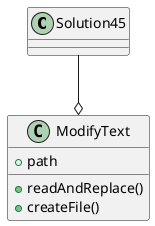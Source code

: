 @startuml
class Solution45{
}

class ModifyText{
+path
+readAndReplace()
+createFile()
}

Solution45 --o ModifyText
@enduml